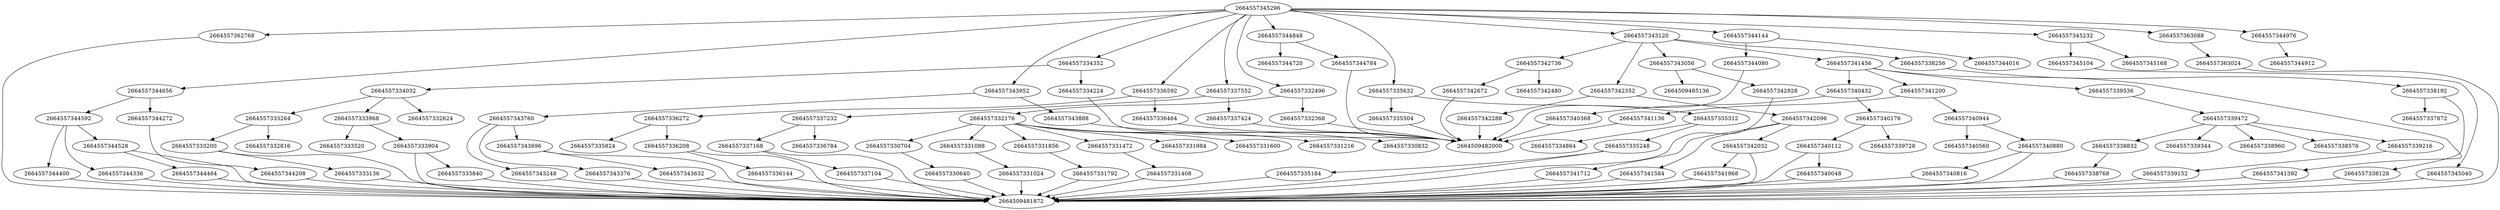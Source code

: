 strict digraph {
2664557340176 [type=Call];
2664557334032 [type=IfExp];
2664557343248 [type=Name];
2664557331984 [type=Constant];
2664557344784 [type=Name];
2664557336592 [type=Assign];
2664557332496 [type=Assign];
2664557344272 [type=Return];
2664557341200 [type=Assign];
2664557337104 [type=Name];
2664557345296 [type=FunctionDef];
2664557340112 [type=Attribute];
2664557332176 [type=JoinedStr];
2664557342288 [type=Name];
2664557338192 [type=Call];
2664557362768 [type=Name];
2664509485136 [type=Not];
2664557331024 [type=Name];
2664557335632 [type=Assign];
2664557344336 [type=Name];
2664557336144 [type=Name];
2664557344848 [type=Assign];
2664557337168 [type=Attribute];
2664557343376 [type=Name];
2664557331472 [type=FormattedValue];
2664557343888 [type=Name];
2664557344400 [type=Name];
2664557336208 [type=Attribute];
2664557332624 [type=Constant];
2664557340816 [type=Name];
2664557344912 [type=Constant];
2664557333136 [type=Name];
2664557337232 [type=Call];
2664557342352 [type=Assign];
2664557338256 [type=Raise];
2664557335184 [type=Name];
2664557339216 [type=FormattedValue];
2664557335248 [type=Attribute];
2664557333520 [type=Constant];
2664557339728 [type=Constant];
2664557341968 [type=Name];
2664557331792 [type=Name];
2664557336272 [type=Call];
2664557342480 [type=Constant];
2664557338832 [type=FormattedValue];
2664557339344 [type=Constant];
2664557340368 [type=Name];
2664557340880 [type=Attribute];
2664557341392 [type=Name];
2664557343952 [type=Assign];
2664557344464 [type=Name];
2664557330640 [type=Name];
2664557333200 [type=Attribute];
2664557334224 [type=Name];
2664557336784 [type=Constant];
2664557332816 [type=Constant];
2664557345232 [type=arguments];
2664557331088 [type=FormattedValue];
2664509481872 [type=Load];
2664557339536 [type=Return];
2664557331600 [type=Constant];
2664557333840 [type=Name];
2664557340048 [type=Name];
2664557340432 [type=Assign];
2664557344528 [type=Attribute];
2664557345040 [type=Name];
2664557340944 [type=Call];
2664557337872 [type=Constant];
2664557330704 [type=FormattedValue];
2664557331216 [type=Constant];
2664557344016 [type=Constant];
2664557341456 [type=If];
2664557333264 [type=Call];
2664557338128 [type=Name];
2664557363024 [type=Name];
2664557343056 [type=UnaryOp];
2664557334864 [type=Constant];
2664557334352 [type=Assign];
2664557344080 [type=Name];
2664557344592 [type=Call];
2664557345104 [type=arg];
2664557337424 [type=Name];
2664557342032 [type=Attribute];
2664557338960 [type=Constant];
2664557339152 [type=Name];
2664509482000 [type=Store];
2664557344144 [type=Assign];
2664557331856 [type=FormattedValue];
2664557336464 [type=Name];
2664557344656 [type=If];
2664557332368 [type=Name];
2664557340560 [type=Constant];
2664557341584 [type=Name];
2664557342096 [type=Call];
2664557333904 [type=Attribute];
2664557343120 [type=If];
2664557343632 [type=Name];
2664557342928 [type=Name];
2664557345168 [type=arg];
2664557339472 [type=JoinedStr];
2664557341712 [type=Name];
2664557363088 [type=Return];
2664557342672 [type=Name];
2664557342736 [type=Assign];
2664557331408 [type=Name];
2664557341136 [type=Name];
2664557333968 [type=Call];
2664557335504 [type=Name];
2664557343696 [type=Attribute];
2664557344208 [type=Name];
2664557344720 [type=Constant];
2664557338576 [type=Constant];
2664557344976 [type=Expr];
2664557338768 [type=Name];
2664557330832 [type=Constant];
2664557335312 [type=Call];
2664557337552 [type=Assign];
2664557343760 [type=Call];
2664557335824 [type=Constant];
2664557340176 -> 2664557340112;
2664557340176 -> 2664557339728;
2664557334032 -> 2664557333968;
2664557334032 -> 2664557333264;
2664557334032 -> 2664557332624;
2664557343248 -> 2664509481872;
2664557344784 -> 2664509482000;
2664557336592 -> 2664557336464;
2664557336592 -> 2664557336272;
2664557332496 -> 2664557332368;
2664557332496 -> 2664557332176;
2664557344272 -> 2664557344208;
2664557341200 -> 2664557341136;
2664557341200 -> 2664557340944;
2664557337104 -> 2664509481872;
2664557345296 -> 2664557345232;
2664557345296 -> 2664557344976;
2664557345296 -> 2664557344848;
2664557345296 -> 2664557344656;
2664557345296 -> 2664557344144;
2664557345296 -> 2664557343952;
2664557345296 -> 2664557343120;
2664557345296 -> 2664557337552;
2664557345296 -> 2664557336592;
2664557345296 -> 2664557335632;
2664557345296 -> 2664557334352;
2664557345296 -> 2664557332496;
2664557345296 -> 2664557363088;
2664557345296 -> 2664557362768;
2664557340112 -> 2664557340048;
2664557340112 -> 2664509481872;
2664557332176 -> 2664557331984;
2664557332176 -> 2664557331856;
2664557332176 -> 2664557331600;
2664557332176 -> 2664557331472;
2664557332176 -> 2664557331216;
2664557332176 -> 2664557331088;
2664557332176 -> 2664557330832;
2664557332176 -> 2664557330704;
2664557342288 -> 2664509482000;
2664557338192 -> 2664557338128;
2664557338192 -> 2664557337872;
2664557362768 -> 2664509481872;
2664557331024 -> 2664509481872;
2664557335632 -> 2664557335504;
2664557335632 -> 2664557335312;
2664557344336 -> 2664509481872;
2664557336144 -> 2664509481872;
2664557344848 -> 2664557344784;
2664557344848 -> 2664557344720;
2664557337168 -> 2664557337104;
2664557337168 -> 2664509481872;
2664557343376 -> 2664509481872;
2664557331472 -> 2664557331408;
2664557343888 -> 2664509482000;
2664557344400 -> 2664509481872;
2664557336208 -> 2664557336144;
2664557336208 -> 2664509481872;
2664557340816 -> 2664509481872;
2664557333136 -> 2664509481872;
2664557337232 -> 2664557337168;
2664557337232 -> 2664557336784;
2664557342352 -> 2664557342288;
2664557342352 -> 2664557342096;
2664557338256 -> 2664557338192;
2664557335184 -> 2664509481872;
2664557339216 -> 2664557339152;
2664557335248 -> 2664557335184;
2664557335248 -> 2664509481872;
2664557341968 -> 2664509481872;
2664557331792 -> 2664509481872;
2664557336272 -> 2664557336208;
2664557336272 -> 2664557335824;
2664557338832 -> 2664557338768;
2664557340368 -> 2664509482000;
2664557340880 -> 2664557340816;
2664557340880 -> 2664509481872;
2664557341392 -> 2664509481872;
2664557343952 -> 2664557343888;
2664557343952 -> 2664557343760;
2664557344464 -> 2664509481872;
2664557330640 -> 2664509481872;
2664557333200 -> 2664557333136;
2664557333200 -> 2664509481872;
2664557334224 -> 2664509482000;
2664557345232 -> 2664557345168;
2664557345232 -> 2664557345104;
2664557331088 -> 2664557331024;
2664557339536 -> 2664557339472;
2664557333840 -> 2664509481872;
2664557340048 -> 2664509481872;
2664557340432 -> 2664557340368;
2664557340432 -> 2664557340176;
2664557344528 -> 2664557344464;
2664557344528 -> 2664509481872;
2664557345040 -> 2664509481872;
2664557340944 -> 2664557340880;
2664557340944 -> 2664557340560;
2664557330704 -> 2664557330640;
2664557341456 -> 2664557341392;
2664557341456 -> 2664557341200;
2664557341456 -> 2664557340432;
2664557341456 -> 2664557339536;
2664557333264 -> 2664557333200;
2664557333264 -> 2664557332816;
2664557338128 -> 2664509481872;
2664557363024 -> 2664509481872;
2664557343056 -> 2664509485136;
2664557343056 -> 2664557342928;
2664557334352 -> 2664557334224;
2664557334352 -> 2664557334032;
2664557344080 -> 2664509482000;
2664557344592 -> 2664557344528;
2664557344592 -> 2664557344400;
2664557344592 -> 2664557344336;
2664557345104 -> 2664557345040;
2664557337424 -> 2664509482000;
2664557342032 -> 2664557341968;
2664557342032 -> 2664509481872;
2664557339152 -> 2664509481872;
2664557344144 -> 2664557344080;
2664557344144 -> 2664557344016;
2664557331856 -> 2664557331792;
2664557336464 -> 2664509482000;
2664557344656 -> 2664557344592;
2664557344656 -> 2664557344272;
2664557332368 -> 2664509482000;
2664557341584 -> 2664509481872;
2664557342096 -> 2664557342032;
2664557342096 -> 2664557341712;
2664557342096 -> 2664557341584;
2664557333904 -> 2664557333840;
2664557333904 -> 2664509481872;
2664557343120 -> 2664557343056;
2664557343120 -> 2664557342736;
2664557343120 -> 2664557342352;
2664557343120 -> 2664557341456;
2664557343120 -> 2664557338256;
2664557343632 -> 2664509481872;
2664557342928 -> 2664509481872;
2664557339472 -> 2664557339344;
2664557339472 -> 2664557339216;
2664557339472 -> 2664557338960;
2664557339472 -> 2664557338832;
2664557339472 -> 2664557338576;
2664557341712 -> 2664509481872;
2664557363088 -> 2664557363024;
2664557342672 -> 2664509482000;
2664557342736 -> 2664557342672;
2664557342736 -> 2664557342480;
2664557331408 -> 2664509481872;
2664557341136 -> 2664509482000;
2664557333968 -> 2664557333904;
2664557333968 -> 2664557333520;
2664557335504 -> 2664509482000;
2664557343696 -> 2664557343632;
2664557343696 -> 2664509481872;
2664557344208 -> 2664509481872;
2664557344976 -> 2664557344912;
2664557338768 -> 2664509481872;
2664557335312 -> 2664557335248;
2664557335312 -> 2664557334864;
2664557337552 -> 2664557337424;
2664557337552 -> 2664557337232;
2664557343760 -> 2664557343696;
2664557343760 -> 2664557343376;
2664557343760 -> 2664557343248;
}
